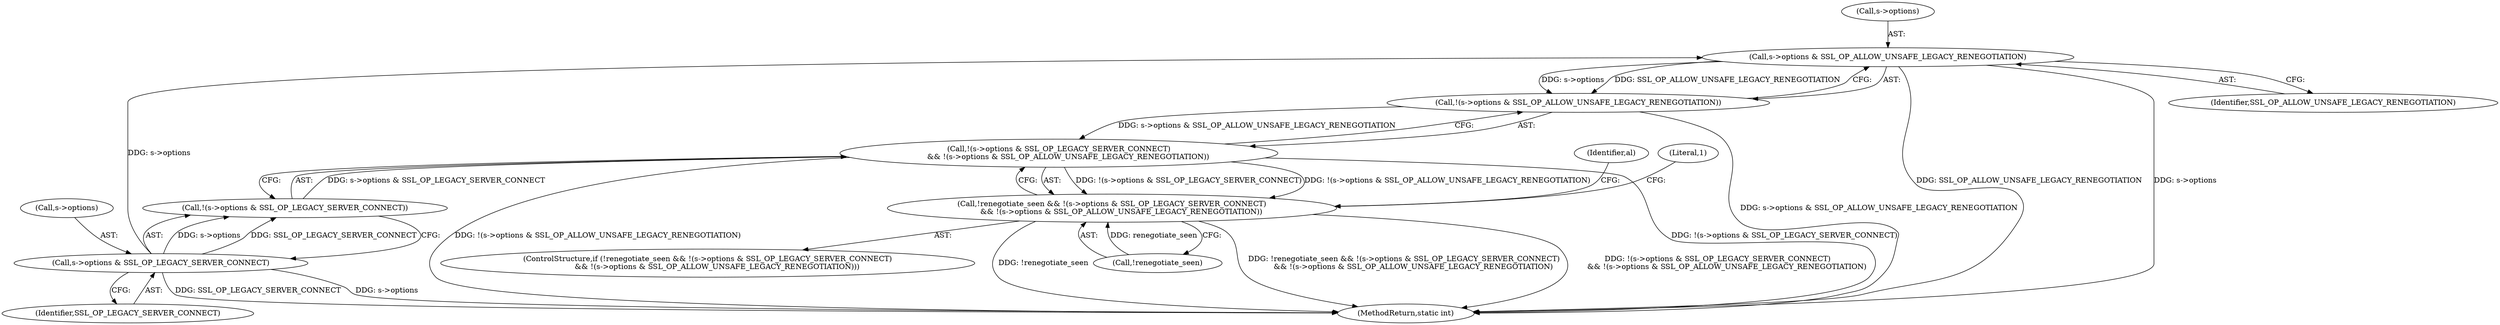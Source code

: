 digraph "0_openssl_a004e72b95835136d3f1ea90517f706c24c03da7_4@pointer" {
"1000978" [label="(Call,s->options & SSL_OP_ALLOW_UNSAFE_LEGACY_RENEGOTIATION)"];
"1000972" [label="(Call,s->options & SSL_OP_LEGACY_SERVER_CONNECT)"];
"1000977" [label="(Call,!(s->options & SSL_OP_ALLOW_UNSAFE_LEGACY_RENEGOTIATION))"];
"1000970" [label="(Call,!(s->options & SSL_OP_LEGACY_SERVER_CONNECT)\n        && !(s->options & SSL_OP_ALLOW_UNSAFE_LEGACY_RENEGOTIATION))"];
"1000967" [label="(Call,!renegotiate_seen && !(s->options & SSL_OP_LEGACY_SERVER_CONNECT)\n        && !(s->options & SSL_OP_ALLOW_UNSAFE_LEGACY_RENEGOTIATION))"];
"1000966" [label="(ControlStructure,if (!renegotiate_seen && !(s->options & SSL_OP_LEGACY_SERVER_CONNECT)\n        && !(s->options & SSL_OP_ALLOW_UNSAFE_LEGACY_RENEGOTIATION)))"];
"1000995" [label="(MethodReturn,static int)"];
"1000979" [label="(Call,s->options)"];
"1000973" [label="(Call,s->options)"];
"1000967" [label="(Call,!renegotiate_seen && !(s->options & SSL_OP_LEGACY_SERVER_CONNECT)\n        && !(s->options & SSL_OP_ALLOW_UNSAFE_LEGACY_RENEGOTIATION))"];
"1000986" [label="(Identifier,al)"];
"1000982" [label="(Identifier,SSL_OP_ALLOW_UNSAFE_LEGACY_RENEGOTIATION)"];
"1000978" [label="(Call,s->options & SSL_OP_ALLOW_UNSAFE_LEGACY_RENEGOTIATION)"];
"1000976" [label="(Identifier,SSL_OP_LEGACY_SERVER_CONNECT)"];
"1000994" [label="(Literal,1)"];
"1000970" [label="(Call,!(s->options & SSL_OP_LEGACY_SERVER_CONNECT)\n        && !(s->options & SSL_OP_ALLOW_UNSAFE_LEGACY_RENEGOTIATION))"];
"1000977" [label="(Call,!(s->options & SSL_OP_ALLOW_UNSAFE_LEGACY_RENEGOTIATION))"];
"1000972" [label="(Call,s->options & SSL_OP_LEGACY_SERVER_CONNECT)"];
"1000971" [label="(Call,!(s->options & SSL_OP_LEGACY_SERVER_CONNECT))"];
"1000968" [label="(Call,!renegotiate_seen)"];
"1000978" -> "1000977"  [label="AST: "];
"1000978" -> "1000982"  [label="CFG: "];
"1000979" -> "1000978"  [label="AST: "];
"1000982" -> "1000978"  [label="AST: "];
"1000977" -> "1000978"  [label="CFG: "];
"1000978" -> "1000995"  [label="DDG: SSL_OP_ALLOW_UNSAFE_LEGACY_RENEGOTIATION"];
"1000978" -> "1000995"  [label="DDG: s->options"];
"1000978" -> "1000977"  [label="DDG: s->options"];
"1000978" -> "1000977"  [label="DDG: SSL_OP_ALLOW_UNSAFE_LEGACY_RENEGOTIATION"];
"1000972" -> "1000978"  [label="DDG: s->options"];
"1000972" -> "1000971"  [label="AST: "];
"1000972" -> "1000976"  [label="CFG: "];
"1000973" -> "1000972"  [label="AST: "];
"1000976" -> "1000972"  [label="AST: "];
"1000971" -> "1000972"  [label="CFG: "];
"1000972" -> "1000995"  [label="DDG: s->options"];
"1000972" -> "1000995"  [label="DDG: SSL_OP_LEGACY_SERVER_CONNECT"];
"1000972" -> "1000971"  [label="DDG: s->options"];
"1000972" -> "1000971"  [label="DDG: SSL_OP_LEGACY_SERVER_CONNECT"];
"1000977" -> "1000970"  [label="AST: "];
"1000970" -> "1000977"  [label="CFG: "];
"1000977" -> "1000995"  [label="DDG: s->options & SSL_OP_ALLOW_UNSAFE_LEGACY_RENEGOTIATION"];
"1000977" -> "1000970"  [label="DDG: s->options & SSL_OP_ALLOW_UNSAFE_LEGACY_RENEGOTIATION"];
"1000970" -> "1000967"  [label="AST: "];
"1000970" -> "1000971"  [label="CFG: "];
"1000971" -> "1000970"  [label="AST: "];
"1000967" -> "1000970"  [label="CFG: "];
"1000970" -> "1000995"  [label="DDG: !(s->options & SSL_OP_ALLOW_UNSAFE_LEGACY_RENEGOTIATION)"];
"1000970" -> "1000995"  [label="DDG: !(s->options & SSL_OP_LEGACY_SERVER_CONNECT)"];
"1000970" -> "1000967"  [label="DDG: !(s->options & SSL_OP_LEGACY_SERVER_CONNECT)"];
"1000970" -> "1000967"  [label="DDG: !(s->options & SSL_OP_ALLOW_UNSAFE_LEGACY_RENEGOTIATION)"];
"1000971" -> "1000970"  [label="DDG: s->options & SSL_OP_LEGACY_SERVER_CONNECT"];
"1000967" -> "1000966"  [label="AST: "];
"1000967" -> "1000968"  [label="CFG: "];
"1000968" -> "1000967"  [label="AST: "];
"1000986" -> "1000967"  [label="CFG: "];
"1000994" -> "1000967"  [label="CFG: "];
"1000967" -> "1000995"  [label="DDG: !renegotiate_seen && !(s->options & SSL_OP_LEGACY_SERVER_CONNECT)\n        && !(s->options & SSL_OP_ALLOW_UNSAFE_LEGACY_RENEGOTIATION)"];
"1000967" -> "1000995"  [label="DDG: !(s->options & SSL_OP_LEGACY_SERVER_CONNECT)\n        && !(s->options & SSL_OP_ALLOW_UNSAFE_LEGACY_RENEGOTIATION)"];
"1000967" -> "1000995"  [label="DDG: !renegotiate_seen"];
"1000968" -> "1000967"  [label="DDG: renegotiate_seen"];
}

